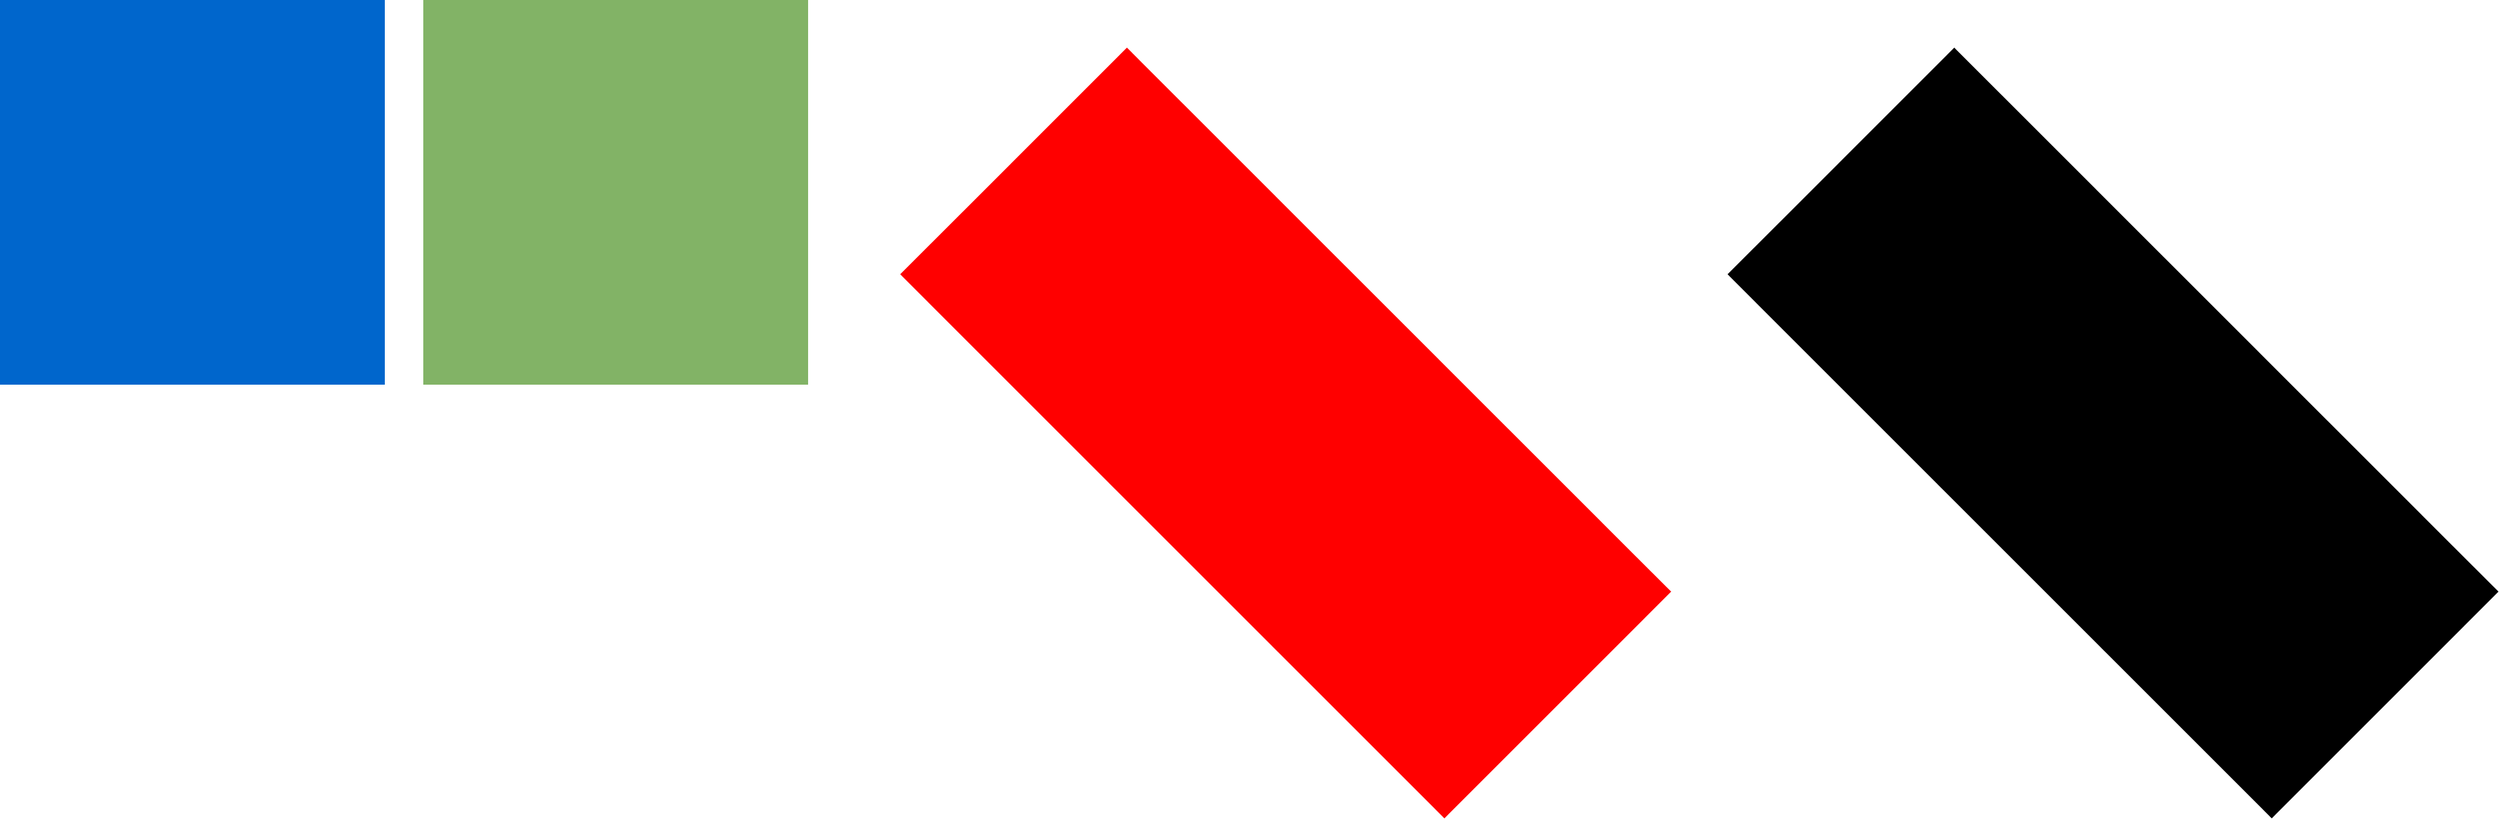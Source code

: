 <mxfile version="19.0.3" type="device"><diagram id="I0tednH_K1eJ_2VQCL7g" name="Page-1"><mxGraphModel dx="917" dy="931" grid="1" gridSize="10" guides="1" tooltips="1" connect="1" arrows="1" fold="1" page="1" pageScale="1" pageWidth="850" pageHeight="1100" math="0" shadow="0"><root><mxCell id="0"/><mxCell id="1" parent="0"/><mxCell id="I6qq6Hn6iKbv5qVrri4K-1" value="" style="whiteSpace=wrap;html=1;aspect=fixed;fillColor=#0066CC;strokeColor=none;" parent="1" vertex="1"><mxGeometry x="160" y="80" width="300" height="300" as="geometry"/></mxCell><mxCell id="I6qq6Hn6iKbv5qVrri4K-2" value="" style="whiteSpace=wrap;html=1;aspect=fixed;fillColor=#82B366;strokeColor=none;" parent="1" vertex="1"><mxGeometry x="490" y="80" width="300" height="300" as="geometry"/></mxCell><mxCell id="I6qq6Hn6iKbv5qVrri4K-3" value="" style="whiteSpace=wrap;html=1;fillColor=#FF0000;strokeColor=none;rotation=45;" parent="1" vertex="1"><mxGeometry x="862.32" y="292.68" width="600" height="250" as="geometry"/></mxCell><mxCell id="gjx_xKKozTsH690lj1Ev-1" value="" style="whiteSpace=wrap;html=1;fillColor=#000000;strokeColor=none;rotation=45;" parent="1" vertex="1"><mxGeometry x="1507.32" y="292.68" width="600" height="250" as="geometry"/></mxCell></root></mxGraphModel></diagram></mxfile>